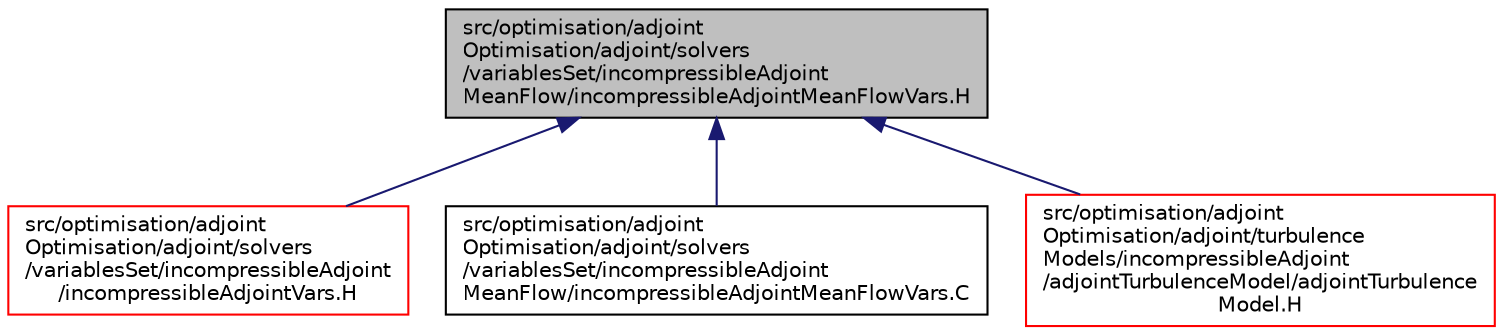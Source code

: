 digraph "src/optimisation/adjointOptimisation/adjoint/solvers/variablesSet/incompressibleAdjointMeanFlow/incompressibleAdjointMeanFlowVars.H"
{
  bgcolor="transparent";
  edge [fontname="Helvetica",fontsize="10",labelfontname="Helvetica",labelfontsize="10"];
  node [fontname="Helvetica",fontsize="10",shape=record];
  Node1 [label="src/optimisation/adjoint\lOptimisation/adjoint/solvers\l/variablesSet/incompressibleAdjoint\lMeanFlow/incompressibleAdjointMeanFlowVars.H",height=0.2,width=0.4,color="black", fillcolor="grey75", style="filled" fontcolor="black"];
  Node1 -> Node2 [dir="back",color="midnightblue",fontsize="10",style="solid",fontname="Helvetica"];
  Node2 [label="src/optimisation/adjoint\lOptimisation/adjoint/solvers\l/variablesSet/incompressibleAdjoint\l/incompressibleAdjointVars.H",height=0.2,width=0.4,color="red",URL="$incompressibleAdjointVars_8H.html"];
  Node1 -> Node3 [dir="back",color="midnightblue",fontsize="10",style="solid",fontname="Helvetica"];
  Node3 [label="src/optimisation/adjoint\lOptimisation/adjoint/solvers\l/variablesSet/incompressibleAdjoint\lMeanFlow/incompressibleAdjointMeanFlowVars.C",height=0.2,width=0.4,color="black",URL="$incompressibleAdjointMeanFlowVars_8C.html"];
  Node1 -> Node4 [dir="back",color="midnightblue",fontsize="10",style="solid",fontname="Helvetica"];
  Node4 [label="src/optimisation/adjoint\lOptimisation/adjoint/turbulence\lModels/incompressibleAdjoint\l/adjointTurbulenceModel/adjointTurbulence\lModel.H",height=0.2,width=0.4,color="red",URL="$adjointTurbulenceModel_8H.html"];
}
